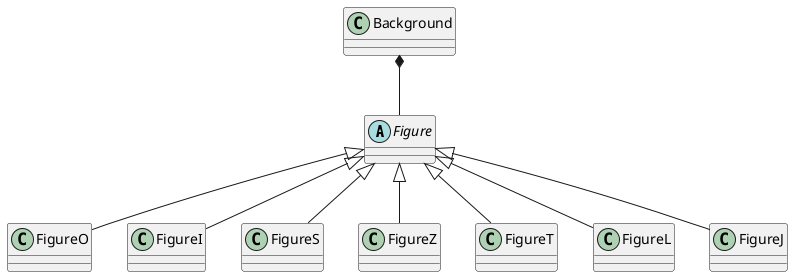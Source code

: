@startuml
'https://plantuml.com/class-diagram

abstract class Figure
class FigureO
class FigureI
class FigureS
class FigureZ
class FigureT
class FigureL
class FigureJ
class Background

Figure <|-- FigureI
Figure <|-- FigureO
Figure <|-- FigureS
Figure <|-- FigureZ
Figure <|-- FigureT
Figure <|-- FigureL
Figure <|-- FigureJ

Background *-- Figure


@enduml